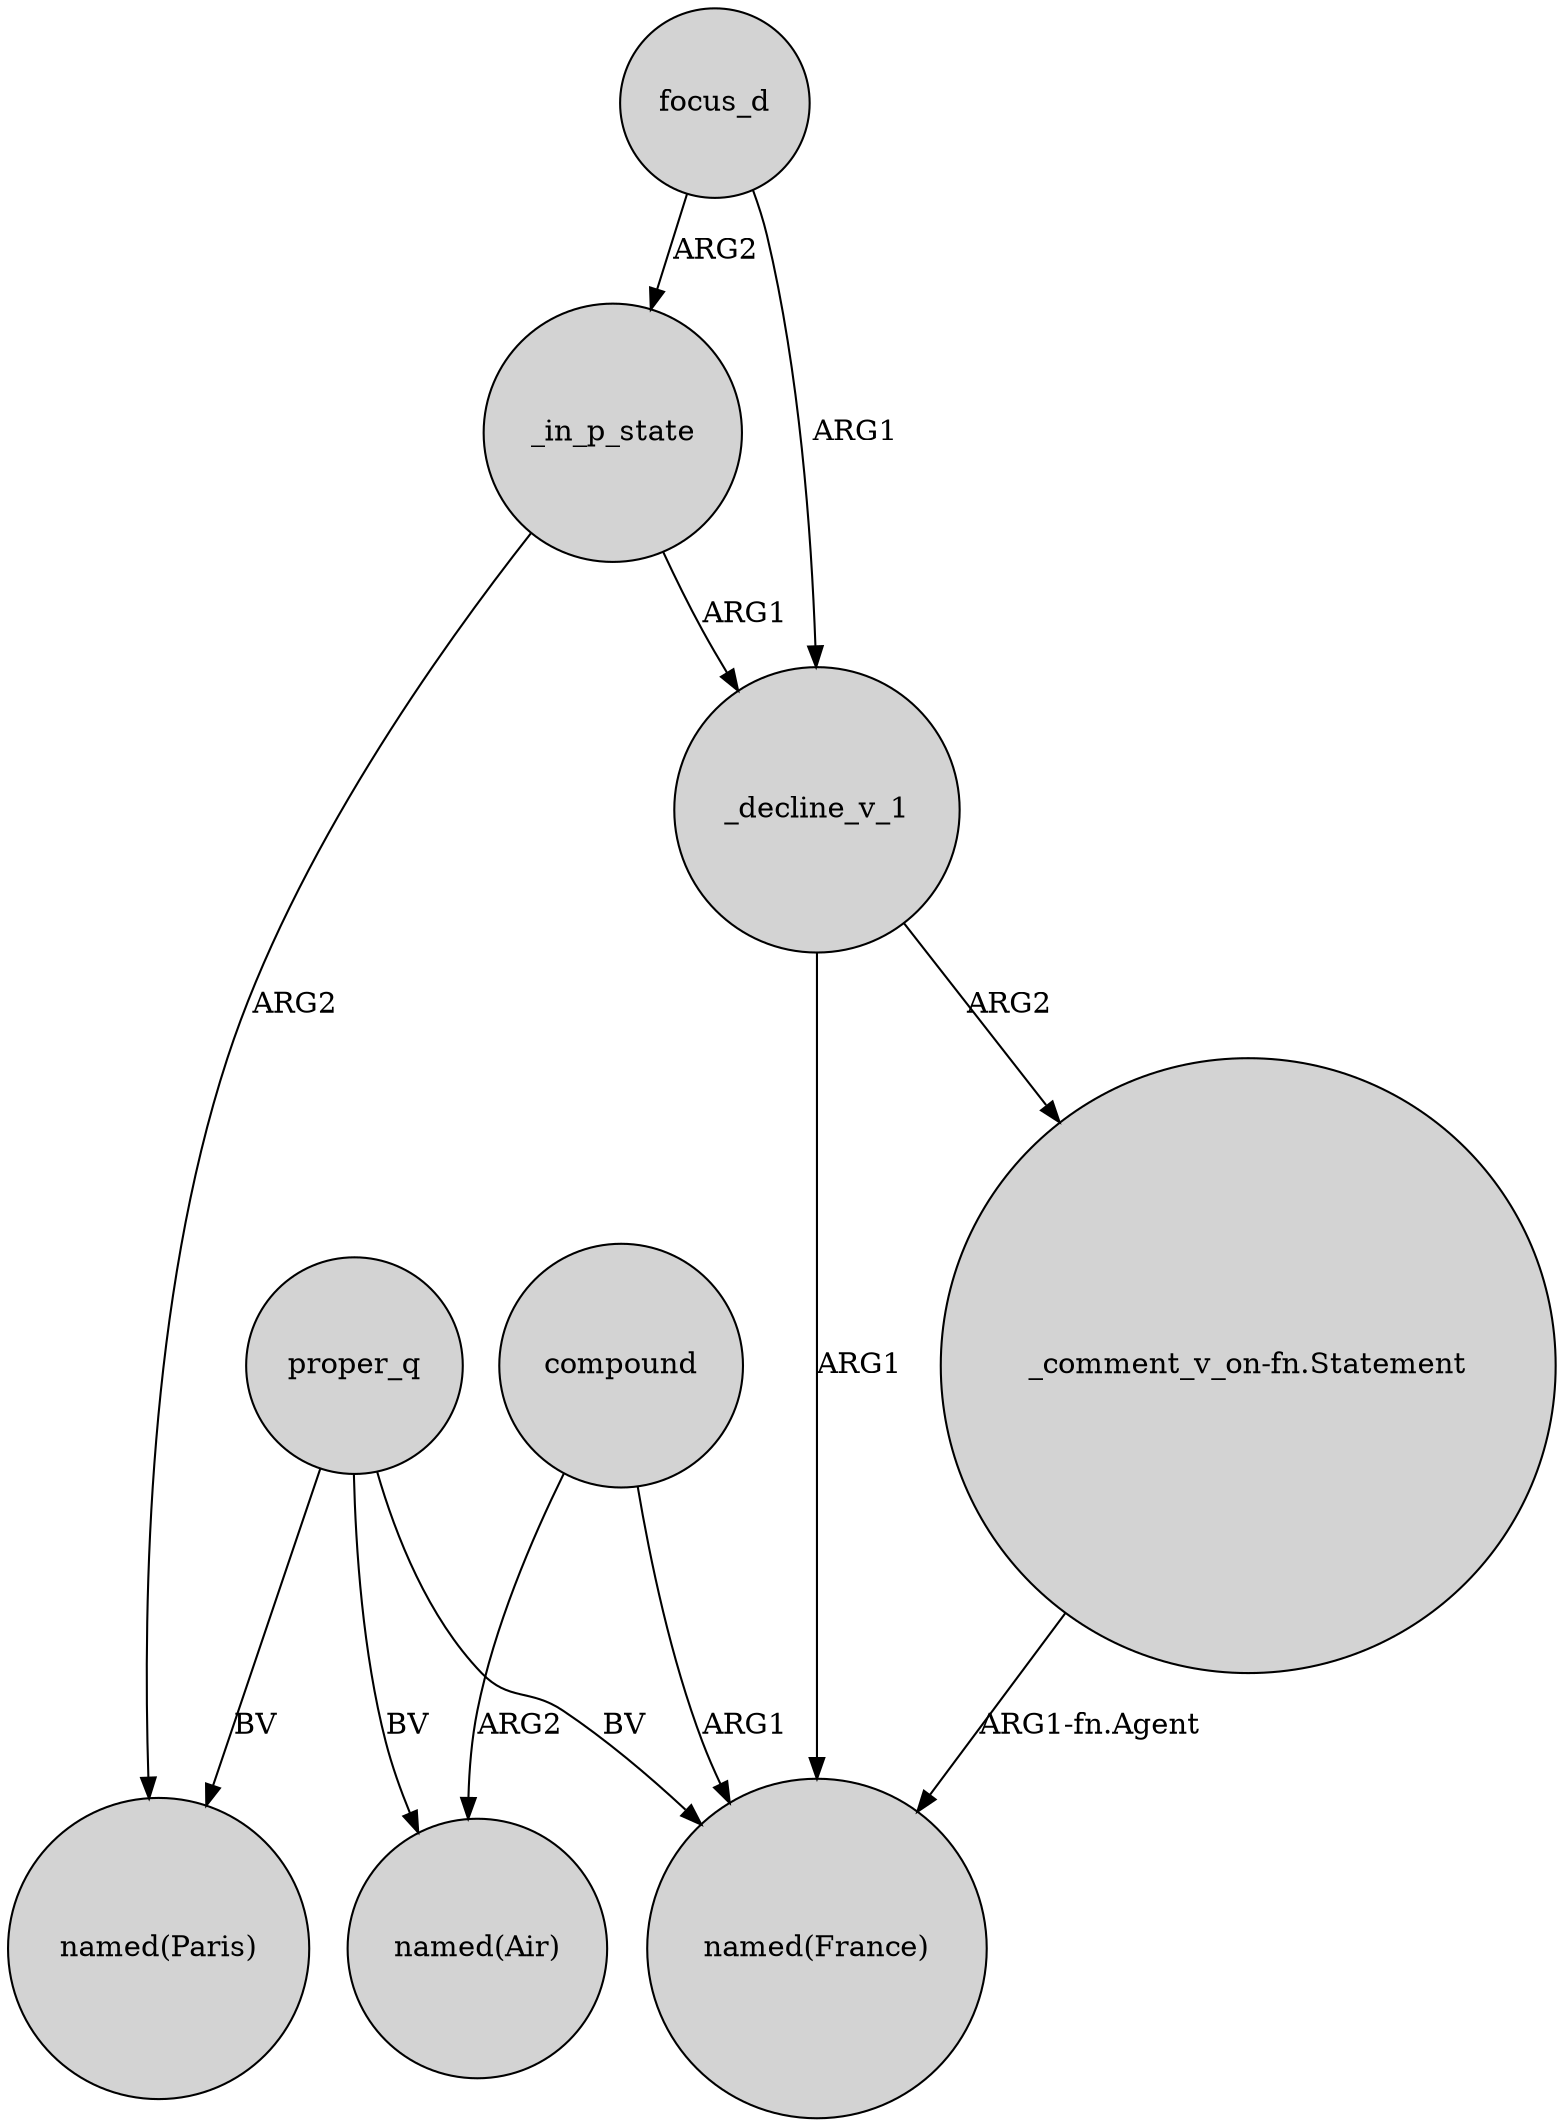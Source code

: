 digraph {
	node [shape=circle style=filled]
	_decline_v_1 -> "named(France)" [label=ARG1]
	"_comment_v_on-fn.Statement" -> "named(France)" [label="ARG1-fn.Agent"]
	_in_p_state -> "named(Paris)" [label=ARG2]
	compound -> "named(France)" [label=ARG1]
	focus_d -> _decline_v_1 [label=ARG1]
	proper_q -> "named(Paris)" [label=BV]
	_decline_v_1 -> "_comment_v_on-fn.Statement" [label=ARG2]
	proper_q -> "named(Air)" [label=BV]
	compound -> "named(Air)" [label=ARG2]
	focus_d -> _in_p_state [label=ARG2]
	proper_q -> "named(France)" [label=BV]
	_in_p_state -> _decline_v_1 [label=ARG1]
}
